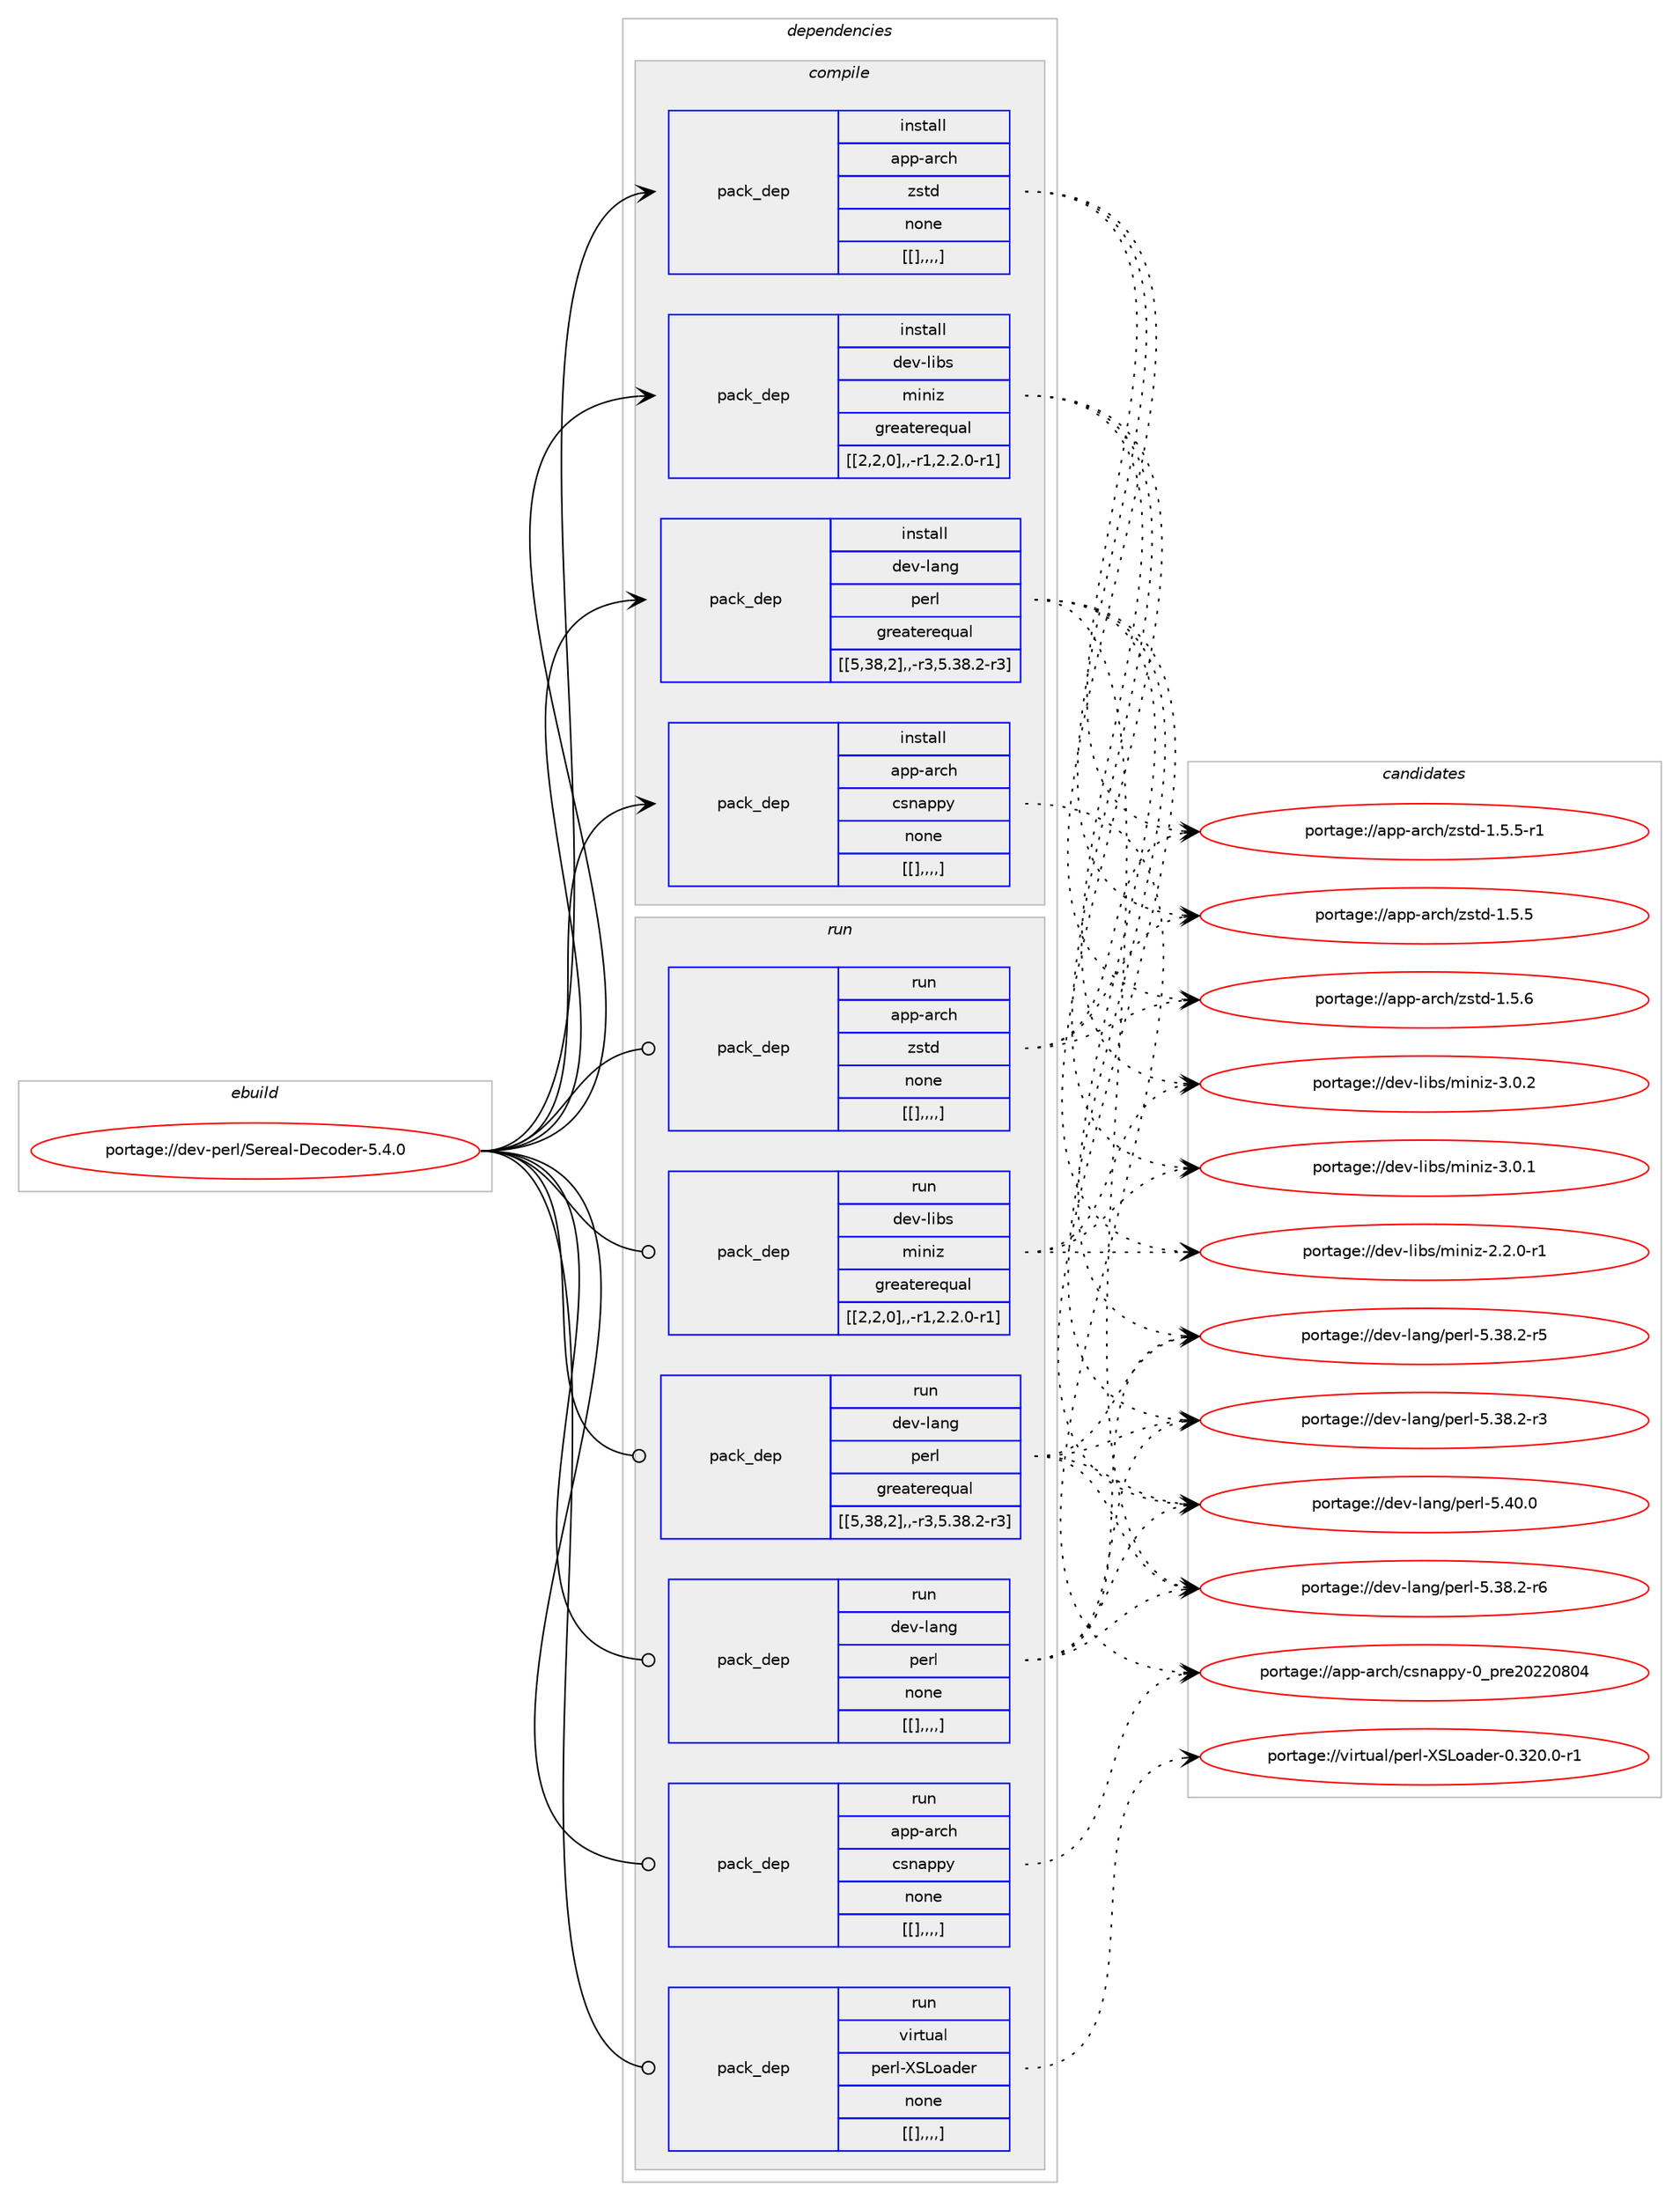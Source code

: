 digraph prolog {

# *************
# Graph options
# *************

newrank=true;
concentrate=true;
compound=true;
graph [rankdir=LR,fontname=Helvetica,fontsize=10,ranksep=1.5];#, ranksep=2.5, nodesep=0.2];
edge  [arrowhead=vee];
node  [fontname=Helvetica,fontsize=10];

# **********
# The ebuild
# **********

subgraph cluster_leftcol {
color=gray;
label=<<i>ebuild</i>>;
id [label="portage://dev-perl/Sereal-Decoder-5.4.0", color=red, width=4, href="../dev-perl/Sereal-Decoder-5.4.0.svg"];
}

# ****************
# The dependencies
# ****************

subgraph cluster_midcol {
color=gray;
label=<<i>dependencies</i>>;
subgraph cluster_compile {
fillcolor="#eeeeee";
style=filled;
label=<<i>compile</i>>;
subgraph pack107780 {
dependency141040 [label=<<TABLE BORDER="0" CELLBORDER="1" CELLSPACING="0" CELLPADDING="4" WIDTH="220"><TR><TD ROWSPAN="6" CELLPADDING="30">pack_dep</TD></TR><TR><TD WIDTH="110">install</TD></TR><TR><TD>app-arch</TD></TR><TR><TD>csnappy</TD></TR><TR><TD>none</TD></TR><TR><TD>[[],,,,]</TD></TR></TABLE>>, shape=none, color=blue];
}
id:e -> dependency141040:w [weight=20,style="solid",arrowhead="vee"];
subgraph pack107820 {
dependency141077 [label=<<TABLE BORDER="0" CELLBORDER="1" CELLSPACING="0" CELLPADDING="4" WIDTH="220"><TR><TD ROWSPAN="6" CELLPADDING="30">pack_dep</TD></TR><TR><TD WIDTH="110">install</TD></TR><TR><TD>app-arch</TD></TR><TR><TD>zstd</TD></TR><TR><TD>none</TD></TR><TR><TD>[[],,,,]</TD></TR></TABLE>>, shape=none, color=blue];
}
id:e -> dependency141077:w [weight=20,style="solid",arrowhead="vee"];
subgraph pack107853 {
dependency141099 [label=<<TABLE BORDER="0" CELLBORDER="1" CELLSPACING="0" CELLPADDING="4" WIDTH="220"><TR><TD ROWSPAN="6" CELLPADDING="30">pack_dep</TD></TR><TR><TD WIDTH="110">install</TD></TR><TR><TD>dev-lang</TD></TR><TR><TD>perl</TD></TR><TR><TD>greaterequal</TD></TR><TR><TD>[[5,38,2],,-r3,5.38.2-r3]</TD></TR></TABLE>>, shape=none, color=blue];
}
id:e -> dependency141099:w [weight=20,style="solid",arrowhead="vee"];
subgraph pack107873 {
dependency141102 [label=<<TABLE BORDER="0" CELLBORDER="1" CELLSPACING="0" CELLPADDING="4" WIDTH="220"><TR><TD ROWSPAN="6" CELLPADDING="30">pack_dep</TD></TR><TR><TD WIDTH="110">install</TD></TR><TR><TD>dev-libs</TD></TR><TR><TD>miniz</TD></TR><TR><TD>greaterequal</TD></TR><TR><TD>[[2,2,0],,-r1,2.2.0-r1]</TD></TR></TABLE>>, shape=none, color=blue];
}
id:e -> dependency141102:w [weight=20,style="solid",arrowhead="vee"];
}
subgraph cluster_compileandrun {
fillcolor="#eeeeee";
style=filled;
label=<<i>compile and run</i>>;
}
subgraph cluster_run {
fillcolor="#eeeeee";
style=filled;
label=<<i>run</i>>;
subgraph pack107900 {
dependency141179 [label=<<TABLE BORDER="0" CELLBORDER="1" CELLSPACING="0" CELLPADDING="4" WIDTH="220"><TR><TD ROWSPAN="6" CELLPADDING="30">pack_dep</TD></TR><TR><TD WIDTH="110">run</TD></TR><TR><TD>app-arch</TD></TR><TR><TD>csnappy</TD></TR><TR><TD>none</TD></TR><TR><TD>[[],,,,]</TD></TR></TABLE>>, shape=none, color=blue];
}
id:e -> dependency141179:w [weight=20,style="solid",arrowhead="odot"];
subgraph pack107948 {
dependency141198 [label=<<TABLE BORDER="0" CELLBORDER="1" CELLSPACING="0" CELLPADDING="4" WIDTH="220"><TR><TD ROWSPAN="6" CELLPADDING="30">pack_dep</TD></TR><TR><TD WIDTH="110">run</TD></TR><TR><TD>app-arch</TD></TR><TR><TD>zstd</TD></TR><TR><TD>none</TD></TR><TR><TD>[[],,,,]</TD></TR></TABLE>>, shape=none, color=blue];
}
id:e -> dependency141198:w [weight=20,style="solid",arrowhead="odot"];
subgraph pack107966 {
dependency141215 [label=<<TABLE BORDER="0" CELLBORDER="1" CELLSPACING="0" CELLPADDING="4" WIDTH="220"><TR><TD ROWSPAN="6" CELLPADDING="30">pack_dep</TD></TR><TR><TD WIDTH="110">run</TD></TR><TR><TD>dev-lang</TD></TR><TR><TD>perl</TD></TR><TR><TD>greaterequal</TD></TR><TR><TD>[[5,38,2],,-r3,5.38.2-r3]</TD></TR></TABLE>>, shape=none, color=blue];
}
id:e -> dependency141215:w [weight=20,style="solid",arrowhead="odot"];
subgraph pack108012 {
dependency141252 [label=<<TABLE BORDER="0" CELLBORDER="1" CELLSPACING="0" CELLPADDING="4" WIDTH="220"><TR><TD ROWSPAN="6" CELLPADDING="30">pack_dep</TD></TR><TR><TD WIDTH="110">run</TD></TR><TR><TD>dev-lang</TD></TR><TR><TD>perl</TD></TR><TR><TD>none</TD></TR><TR><TD>[[],,,,]</TD></TR></TABLE>>, shape=none, color=blue];
}
id:e -> dependency141252:w [weight=20,style="solid",arrowhead="odot"];
subgraph pack108031 {
dependency141316 [label=<<TABLE BORDER="0" CELLBORDER="1" CELLSPACING="0" CELLPADDING="4" WIDTH="220"><TR><TD ROWSPAN="6" CELLPADDING="30">pack_dep</TD></TR><TR><TD WIDTH="110">run</TD></TR><TR><TD>dev-libs</TD></TR><TR><TD>miniz</TD></TR><TR><TD>greaterequal</TD></TR><TR><TD>[[2,2,0],,-r1,2.2.0-r1]</TD></TR></TABLE>>, shape=none, color=blue];
}
id:e -> dependency141316:w [weight=20,style="solid",arrowhead="odot"];
subgraph pack108076 {
dependency141321 [label=<<TABLE BORDER="0" CELLBORDER="1" CELLSPACING="0" CELLPADDING="4" WIDTH="220"><TR><TD ROWSPAN="6" CELLPADDING="30">pack_dep</TD></TR><TR><TD WIDTH="110">run</TD></TR><TR><TD>virtual</TD></TR><TR><TD>perl-XSLoader</TD></TR><TR><TD>none</TD></TR><TR><TD>[[],,,,]</TD></TR></TABLE>>, shape=none, color=blue];
}
id:e -> dependency141321:w [weight=20,style="solid",arrowhead="odot"];
}
}

# **************
# The candidates
# **************

subgraph cluster_choices {
rank=same;
color=gray;
label=<<i>candidates</i>>;

subgraph choice107548 {
color=black;
nodesep=1;
choice971121124597114991044799115110971121121214548951121141015048505048564852 [label="portage://app-arch/csnappy-0_pre20220804", color=red, width=4,href="../app-arch/csnappy-0_pre20220804.svg"];
dependency141040:e -> choice971121124597114991044799115110971121121214548951121141015048505048564852:w [style=dotted,weight="100"];
}
subgraph choice107564 {
color=black;
nodesep=1;
choice9711211245971149910447122115116100454946534654 [label="portage://app-arch/zstd-1.5.6", color=red, width=4,href="../app-arch/zstd-1.5.6.svg"];
choice97112112459711499104471221151161004549465346534511449 [label="portage://app-arch/zstd-1.5.5-r1", color=red, width=4,href="../app-arch/zstd-1.5.5-r1.svg"];
choice9711211245971149910447122115116100454946534653 [label="portage://app-arch/zstd-1.5.5", color=red, width=4,href="../app-arch/zstd-1.5.5.svg"];
dependency141077:e -> choice9711211245971149910447122115116100454946534654:w [style=dotted,weight="100"];
dependency141077:e -> choice97112112459711499104471221151161004549465346534511449:w [style=dotted,weight="100"];
dependency141077:e -> choice9711211245971149910447122115116100454946534653:w [style=dotted,weight="100"];
}
subgraph choice107567 {
color=black;
nodesep=1;
choice10010111845108971101034711210111410845534652484648 [label="portage://dev-lang/perl-5.40.0", color=red, width=4,href="../dev-lang/perl-5.40.0.svg"];
choice100101118451089711010347112101114108455346515646504511454 [label="portage://dev-lang/perl-5.38.2-r6", color=red, width=4,href="../dev-lang/perl-5.38.2-r6.svg"];
choice100101118451089711010347112101114108455346515646504511453 [label="portage://dev-lang/perl-5.38.2-r5", color=red, width=4,href="../dev-lang/perl-5.38.2-r5.svg"];
choice100101118451089711010347112101114108455346515646504511451 [label="portage://dev-lang/perl-5.38.2-r3", color=red, width=4,href="../dev-lang/perl-5.38.2-r3.svg"];
dependency141099:e -> choice10010111845108971101034711210111410845534652484648:w [style=dotted,weight="100"];
dependency141099:e -> choice100101118451089711010347112101114108455346515646504511454:w [style=dotted,weight="100"];
dependency141099:e -> choice100101118451089711010347112101114108455346515646504511453:w [style=dotted,weight="100"];
dependency141099:e -> choice100101118451089711010347112101114108455346515646504511451:w [style=dotted,weight="100"];
}
subgraph choice107634 {
color=black;
nodesep=1;
choice100101118451081059811547109105110105122455146484650 [label="portage://dev-libs/miniz-3.0.2", color=red, width=4,href="../dev-libs/miniz-3.0.2.svg"];
choice100101118451081059811547109105110105122455146484649 [label="portage://dev-libs/miniz-3.0.1", color=red, width=4,href="../dev-libs/miniz-3.0.1.svg"];
choice1001011184510810598115471091051101051224550465046484511449 [label="portage://dev-libs/miniz-2.2.0-r1", color=red, width=4,href="../dev-libs/miniz-2.2.0-r1.svg"];
dependency141102:e -> choice100101118451081059811547109105110105122455146484650:w [style=dotted,weight="100"];
dependency141102:e -> choice100101118451081059811547109105110105122455146484649:w [style=dotted,weight="100"];
dependency141102:e -> choice1001011184510810598115471091051101051224550465046484511449:w [style=dotted,weight="100"];
}
subgraph choice107696 {
color=black;
nodesep=1;
choice971121124597114991044799115110971121121214548951121141015048505048564852 [label="portage://app-arch/csnappy-0_pre20220804", color=red, width=4,href="../app-arch/csnappy-0_pre20220804.svg"];
dependency141179:e -> choice971121124597114991044799115110971121121214548951121141015048505048564852:w [style=dotted,weight="100"];
}
subgraph choice107731 {
color=black;
nodesep=1;
choice9711211245971149910447122115116100454946534654 [label="portage://app-arch/zstd-1.5.6", color=red, width=4,href="../app-arch/zstd-1.5.6.svg"];
choice97112112459711499104471221151161004549465346534511449 [label="portage://app-arch/zstd-1.5.5-r1", color=red, width=4,href="../app-arch/zstd-1.5.5-r1.svg"];
choice9711211245971149910447122115116100454946534653 [label="portage://app-arch/zstd-1.5.5", color=red, width=4,href="../app-arch/zstd-1.5.5.svg"];
dependency141198:e -> choice9711211245971149910447122115116100454946534654:w [style=dotted,weight="100"];
dependency141198:e -> choice97112112459711499104471221151161004549465346534511449:w [style=dotted,weight="100"];
dependency141198:e -> choice9711211245971149910447122115116100454946534653:w [style=dotted,weight="100"];
}
subgraph choice107736 {
color=black;
nodesep=1;
choice10010111845108971101034711210111410845534652484648 [label="portage://dev-lang/perl-5.40.0", color=red, width=4,href="../dev-lang/perl-5.40.0.svg"];
choice100101118451089711010347112101114108455346515646504511454 [label="portage://dev-lang/perl-5.38.2-r6", color=red, width=4,href="../dev-lang/perl-5.38.2-r6.svg"];
choice100101118451089711010347112101114108455346515646504511453 [label="portage://dev-lang/perl-5.38.2-r5", color=red, width=4,href="../dev-lang/perl-5.38.2-r5.svg"];
choice100101118451089711010347112101114108455346515646504511451 [label="portage://dev-lang/perl-5.38.2-r3", color=red, width=4,href="../dev-lang/perl-5.38.2-r3.svg"];
dependency141215:e -> choice10010111845108971101034711210111410845534652484648:w [style=dotted,weight="100"];
dependency141215:e -> choice100101118451089711010347112101114108455346515646504511454:w [style=dotted,weight="100"];
dependency141215:e -> choice100101118451089711010347112101114108455346515646504511453:w [style=dotted,weight="100"];
dependency141215:e -> choice100101118451089711010347112101114108455346515646504511451:w [style=dotted,weight="100"];
}
subgraph choice107754 {
color=black;
nodesep=1;
choice10010111845108971101034711210111410845534652484648 [label="portage://dev-lang/perl-5.40.0", color=red, width=4,href="../dev-lang/perl-5.40.0.svg"];
choice100101118451089711010347112101114108455346515646504511454 [label="portage://dev-lang/perl-5.38.2-r6", color=red, width=4,href="../dev-lang/perl-5.38.2-r6.svg"];
choice100101118451089711010347112101114108455346515646504511453 [label="portage://dev-lang/perl-5.38.2-r5", color=red, width=4,href="../dev-lang/perl-5.38.2-r5.svg"];
choice100101118451089711010347112101114108455346515646504511451 [label="portage://dev-lang/perl-5.38.2-r3", color=red, width=4,href="../dev-lang/perl-5.38.2-r3.svg"];
dependency141252:e -> choice10010111845108971101034711210111410845534652484648:w [style=dotted,weight="100"];
dependency141252:e -> choice100101118451089711010347112101114108455346515646504511454:w [style=dotted,weight="100"];
dependency141252:e -> choice100101118451089711010347112101114108455346515646504511453:w [style=dotted,weight="100"];
dependency141252:e -> choice100101118451089711010347112101114108455346515646504511451:w [style=dotted,weight="100"];
}
subgraph choice107760 {
color=black;
nodesep=1;
choice100101118451081059811547109105110105122455146484650 [label="portage://dev-libs/miniz-3.0.2", color=red, width=4,href="../dev-libs/miniz-3.0.2.svg"];
choice100101118451081059811547109105110105122455146484649 [label="portage://dev-libs/miniz-3.0.1", color=red, width=4,href="../dev-libs/miniz-3.0.1.svg"];
choice1001011184510810598115471091051101051224550465046484511449 [label="portage://dev-libs/miniz-2.2.0-r1", color=red, width=4,href="../dev-libs/miniz-2.2.0-r1.svg"];
dependency141316:e -> choice100101118451081059811547109105110105122455146484650:w [style=dotted,weight="100"];
dependency141316:e -> choice100101118451081059811547109105110105122455146484649:w [style=dotted,weight="100"];
dependency141316:e -> choice1001011184510810598115471091051101051224550465046484511449:w [style=dotted,weight="100"];
}
subgraph choice107767 {
color=black;
nodesep=1;
choice1181051141161179710847112101114108458883761119710010111445484651504846484511449 [label="portage://virtual/perl-XSLoader-0.320.0-r1", color=red, width=4,href="../virtual/perl-XSLoader-0.320.0-r1.svg"];
dependency141321:e -> choice1181051141161179710847112101114108458883761119710010111445484651504846484511449:w [style=dotted,weight="100"];
}
}

}
